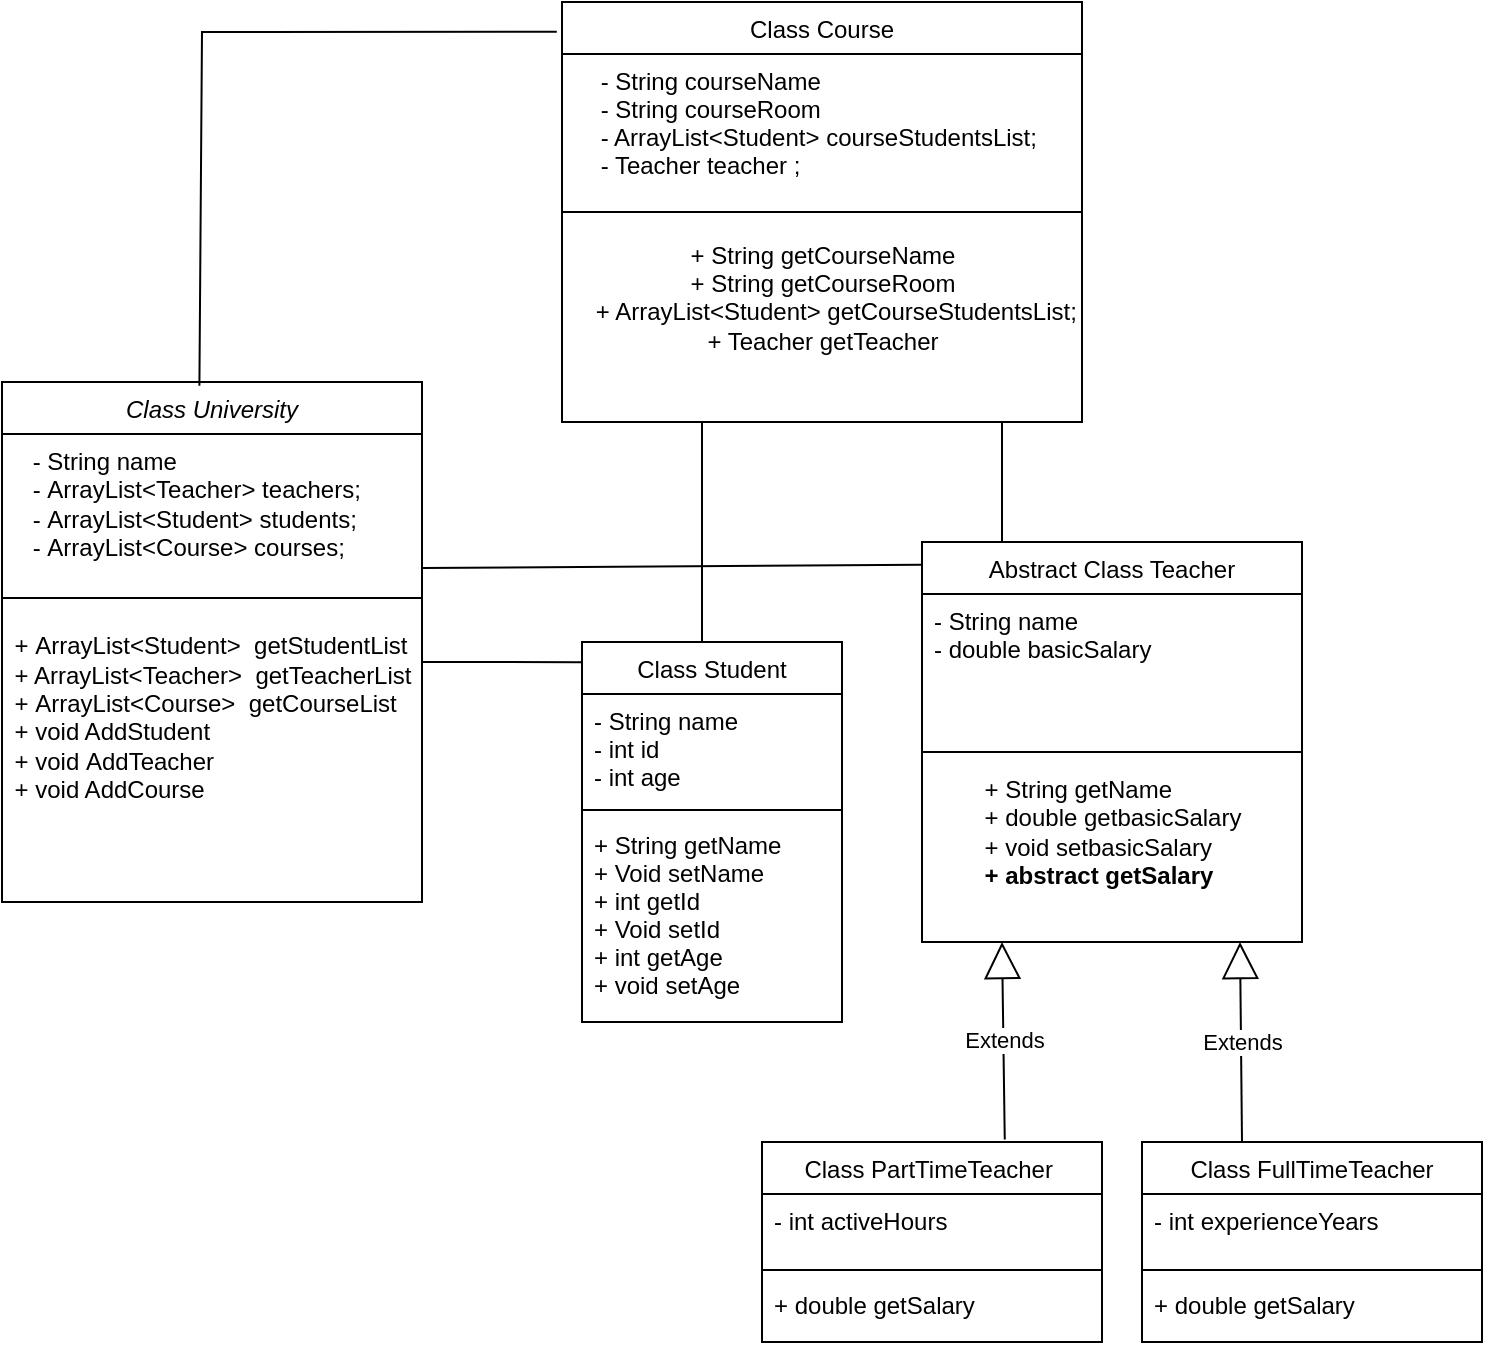 <mxfile version="20.5.1" type="device"><diagram id="C5RBs43oDa-KdzZeNtuy" name="Page-1"><mxGraphModel dx="2036" dy="1840" grid="1" gridSize="10" guides="1" tooltips="1" connect="1" arrows="1" fold="1" page="1" pageScale="1" pageWidth="827" pageHeight="1169" math="0" shadow="0"><root><mxCell id="WIyWlLk6GJQsqaUBKTNV-0"/><mxCell id="WIyWlLk6GJQsqaUBKTNV-1" parent="WIyWlLk6GJQsqaUBKTNV-0"/><mxCell id="zkfFHV4jXpPFQw0GAbJ--6" value="Class Student" style="swimlane;fontStyle=0;align=center;verticalAlign=top;childLayout=stackLayout;horizontal=1;startSize=26;horizontalStack=0;resizeParent=1;resizeLast=0;collapsible=1;marginBottom=0;rounded=0;shadow=0;strokeWidth=1;" parent="WIyWlLk6GJQsqaUBKTNV-1" vertex="1"><mxGeometry x="-330" y="40" width="130" height="190" as="geometry"><mxRectangle x="130" y="380" width="160" height="26" as="alternateBounds"/></mxGeometry></mxCell><mxCell id="zkfFHV4jXpPFQw0GAbJ--7" value="- String name&#10;- int id&#10;- int age" style="text;align=left;verticalAlign=top;spacingLeft=4;spacingRight=4;overflow=hidden;rotatable=0;points=[[0,0.5],[1,0.5]];portConstraint=eastwest;" parent="zkfFHV4jXpPFQw0GAbJ--6" vertex="1"><mxGeometry y="26" width="130" height="54" as="geometry"/></mxCell><mxCell id="zkfFHV4jXpPFQw0GAbJ--9" value="" style="line;html=1;strokeWidth=1;align=left;verticalAlign=middle;spacingTop=-1;spacingLeft=3;spacingRight=3;rotatable=0;labelPosition=right;points=[];portConstraint=eastwest;" parent="zkfFHV4jXpPFQw0GAbJ--6" vertex="1"><mxGeometry y="80" width="130" height="8" as="geometry"/></mxCell><mxCell id="zkfFHV4jXpPFQw0GAbJ--11" value="+ String getName&#10;+ Void setName&#10;+ int getId&#10;+ Void setId&#10;+ int getAge&#10;+ void setAge" style="text;align=left;verticalAlign=top;spacingLeft=4;spacingRight=4;overflow=hidden;rotatable=0;points=[[0,0.5],[1,0.5]];portConstraint=eastwest;" parent="zkfFHV4jXpPFQw0GAbJ--6" vertex="1"><mxGeometry y="88" width="130" height="92" as="geometry"/></mxCell><mxCell id="zkfFHV4jXpPFQw0GAbJ--13" value="Abstract Class Teacher" style="swimlane;fontStyle=0;align=center;verticalAlign=top;childLayout=stackLayout;horizontal=1;startSize=26;horizontalStack=0;resizeParent=1;resizeLast=0;collapsible=1;marginBottom=0;rounded=0;shadow=0;strokeWidth=1;" parent="WIyWlLk6GJQsqaUBKTNV-1" vertex="1"><mxGeometry x="-160" y="-10" width="190" height="200" as="geometry"><mxRectangle x="340" y="380" width="170" height="26" as="alternateBounds"/></mxGeometry></mxCell><mxCell id="zkfFHV4jXpPFQw0GAbJ--14" value="- String name&#10;- double basicSalary" style="text;align=left;verticalAlign=top;spacingLeft=4;spacingRight=4;overflow=hidden;rotatable=0;points=[[0,0.5],[1,0.5]];portConstraint=eastwest;" parent="zkfFHV4jXpPFQw0GAbJ--13" vertex="1"><mxGeometry y="26" width="190" height="74" as="geometry"/></mxCell><mxCell id="zkfFHV4jXpPFQw0GAbJ--15" value="" style="line;html=1;strokeWidth=1;align=left;verticalAlign=middle;spacingTop=-1;spacingLeft=3;spacingRight=3;rotatable=0;labelPosition=right;points=[];portConstraint=eastwest;" parent="zkfFHV4jXpPFQw0GAbJ--13" vertex="1"><mxGeometry y="100" width="190" height="10" as="geometry"/></mxCell><mxCell id="8v7bZR1-XAoLEPjVDw_G-2" value="&lt;div style=&quot;text-align: left;&quot;&gt;&lt;span style=&quot;background-color: initial;&quot;&gt;+ String getName&lt;/span&gt;&lt;/div&gt;&lt;span style=&quot;&quot;&gt;&lt;div style=&quot;text-align: left;&quot;&gt;&lt;span style=&quot;background-color: initial;&quot;&gt;+ double get&lt;/span&gt;&lt;span style=&quot;background-color: initial;&quot;&gt;basicSalary&lt;/span&gt;&lt;br&gt;&lt;/div&gt;&lt;/span&gt;&lt;span style=&quot;&quot;&gt;&lt;div style=&quot;text-align: left;&quot;&gt;&lt;span style=&quot;background-color: initial;&quot;&gt;+ void set&lt;/span&gt;&lt;span style=&quot;background-color: initial;&quot;&gt;basicSalary&lt;/span&gt;&lt;/div&gt;&lt;/span&gt;&lt;b&gt;&lt;div style=&quot;text-align: left;&quot;&gt;&lt;b style=&quot;background-color: initial;&quot;&gt;+ abstract getSalary&lt;/b&gt;&lt;/div&gt;&lt;/b&gt;" style="text;html=1;align=center;verticalAlign=middle;resizable=0;points=[];autosize=1;strokeColor=none;fillColor=none;" parent="zkfFHV4jXpPFQw0GAbJ--13" vertex="1"><mxGeometry y="110" width="190" height="70" as="geometry"/></mxCell><mxCell id="8v7bZR1-XAoLEPjVDw_G-18" value="Class PartTimeTeacher " style="swimlane;fontStyle=0;align=center;verticalAlign=top;childLayout=stackLayout;horizontal=1;startSize=26;horizontalStack=0;resizeParent=1;resizeLast=0;collapsible=1;marginBottom=0;rounded=0;shadow=0;strokeWidth=1;" parent="WIyWlLk6GJQsqaUBKTNV-1" vertex="1"><mxGeometry x="-240" y="290" width="170" height="100" as="geometry"><mxRectangle x="130" y="380" width="160" height="26" as="alternateBounds"/></mxGeometry></mxCell><mxCell id="8v7bZR1-XAoLEPjVDw_G-19" value="- int activeHours&#10;" style="text;align=left;verticalAlign=top;spacingLeft=4;spacingRight=4;overflow=hidden;rotatable=0;points=[[0,0.5],[1,0.5]];portConstraint=eastwest;" parent="8v7bZR1-XAoLEPjVDw_G-18" vertex="1"><mxGeometry y="26" width="170" height="34" as="geometry"/></mxCell><mxCell id="8v7bZR1-XAoLEPjVDw_G-20" value="" style="line;html=1;strokeWidth=1;align=left;verticalAlign=middle;spacingTop=-1;spacingLeft=3;spacingRight=3;rotatable=0;labelPosition=right;points=[];portConstraint=eastwest;" parent="8v7bZR1-XAoLEPjVDw_G-18" vertex="1"><mxGeometry y="60" width="170" height="8" as="geometry"/></mxCell><mxCell id="8v7bZR1-XAoLEPjVDw_G-21" value="+ double getSalary" style="text;align=left;verticalAlign=top;spacingLeft=4;spacingRight=4;overflow=hidden;rotatable=0;points=[[0,0.5],[1,0.5]];portConstraint=eastwest;" parent="8v7bZR1-XAoLEPjVDw_G-18" vertex="1"><mxGeometry y="68" width="170" height="32" as="geometry"/></mxCell><mxCell id="8v7bZR1-XAoLEPjVDw_G-22" value="Class FullTimeTeacher" style="swimlane;fontStyle=0;align=center;verticalAlign=middle;childLayout=stackLayout;horizontal=1;startSize=26;horizontalStack=0;resizeParent=1;resizeLast=0;collapsible=1;marginBottom=0;rounded=0;shadow=0;strokeWidth=1;" parent="WIyWlLk6GJQsqaUBKTNV-1" vertex="1"><mxGeometry x="-50" y="290" width="170" height="100" as="geometry"><mxRectangle x="130" y="380" width="160" height="26" as="alternateBounds"/></mxGeometry></mxCell><mxCell id="8v7bZR1-XAoLEPjVDw_G-23" value="- int experienceYears" style="text;align=left;verticalAlign=top;spacingLeft=4;spacingRight=4;overflow=hidden;rotatable=0;points=[[0,0.5],[1,0.5]];portConstraint=eastwest;" parent="8v7bZR1-XAoLEPjVDw_G-22" vertex="1"><mxGeometry y="26" width="170" height="34" as="geometry"/></mxCell><mxCell id="8v7bZR1-XAoLEPjVDw_G-24" value="" style="line;html=1;strokeWidth=1;align=left;verticalAlign=middle;spacingTop=-1;spacingLeft=3;spacingRight=3;rotatable=0;labelPosition=right;points=[];portConstraint=eastwest;" parent="8v7bZR1-XAoLEPjVDw_G-22" vertex="1"><mxGeometry y="60" width="170" height="8" as="geometry"/></mxCell><mxCell id="8v7bZR1-XAoLEPjVDw_G-25" value="+ double getSalary" style="text;align=left;verticalAlign=top;spacingLeft=4;spacingRight=4;overflow=hidden;rotatable=0;points=[[0,0.5],[1,0.5]];portConstraint=eastwest;" parent="8v7bZR1-XAoLEPjVDw_G-22" vertex="1"><mxGeometry y="68" width="170" height="32" as="geometry"/></mxCell><mxCell id="8v7bZR1-XAoLEPjVDw_G-55" value="Class University" style="swimlane;fontStyle=2;align=center;verticalAlign=top;childLayout=stackLayout;horizontal=1;startSize=26;horizontalStack=0;resizeParent=1;resizeLast=0;collapsible=1;marginBottom=0;rounded=0;shadow=0;strokeWidth=1;" parent="WIyWlLk6GJQsqaUBKTNV-1" vertex="1"><mxGeometry x="-620" y="-90" width="210" height="260" as="geometry"><mxRectangle x="230" y="140" width="160" height="26" as="alternateBounds"/></mxGeometry></mxCell><mxCell id="75K0jDzuDMa2tqzeOkuX-0" value="&lt;span style=&quot;&quot;&gt;&amp;nbsp; &amp;nbsp; - String name&lt;/span&gt;&lt;br style=&quot;padding: 0px; margin: 0px;&quot;&gt;&lt;span style=&quot;&quot;&gt;&amp;nbsp; &amp;nbsp; -&amp;nbsp;&lt;/span&gt;ArrayList&amp;lt;Teacher&amp;gt; teachers;&lt;br style=&quot;padding: 0px; margin: 0px;&quot;&gt;&lt;span style=&quot;&quot;&gt;&amp;nbsp; &amp;nbsp; -&amp;nbsp;&lt;/span&gt;ArrayList&amp;lt;Student&amp;gt; students;&lt;br style=&quot;padding: 0px; margin: 0px;&quot;&gt;&lt;span style=&quot;&quot;&gt;&amp;nbsp; &amp;nbsp; -&amp;nbsp;&lt;/span&gt;ArrayList&amp;lt;Course&amp;gt; courses;" style="text;html=1;align=left;verticalAlign=middle;resizable=0;points=[];autosize=1;strokeColor=none;fillColor=none;" parent="8v7bZR1-XAoLEPjVDw_G-55" vertex="1"><mxGeometry y="26" width="210" height="70" as="geometry"/></mxCell><mxCell id="8v7bZR1-XAoLEPjVDw_G-57" value="" style="line;html=1;strokeWidth=1;align=left;verticalAlign=middle;spacingTop=-1;spacingLeft=3;spacingRight=3;rotatable=0;labelPosition=right;points=[];portConstraint=eastwest;" parent="8v7bZR1-XAoLEPjVDw_G-55" vertex="1"><mxGeometry y="96" width="210" height="24" as="geometry"/></mxCell><mxCell id="8v7bZR1-XAoLEPjVDw_G-72" value="&lt;div style=&quot;text-align: left;&quot;&gt;&lt;span style=&quot;background-color: initial;&quot;&gt;+&amp;nbsp;&lt;/span&gt;ArrayList&amp;lt;Student&amp;gt;&amp;nbsp;&amp;nbsp;&lt;span style=&quot;background-color: initial;&quot;&gt;getStudentList&lt;/span&gt;&lt;/div&gt;&lt;span style=&quot;&quot;&gt;&lt;div style=&quot;text-align: left;&quot;&gt;+ ArrayList&amp;lt;Teacher&amp;gt;&amp;nbsp;&amp;nbsp;&lt;span style=&quot;background-color: initial;&quot;&gt;getTeacherList&lt;/span&gt;&lt;/div&gt;&lt;/span&gt;&lt;span style=&quot;&quot;&gt;&lt;div style=&quot;text-align: left;&quot;&gt;&lt;span style=&quot;background-color: initial;&quot;&gt;+&amp;nbsp;&lt;/span&gt;ArrayList&amp;lt;Course&amp;gt;&amp;nbsp;&amp;nbsp;&lt;span style=&quot;background-color: initial;&quot;&gt;getCourse&lt;/span&gt;&lt;span style=&quot;background-color: initial;&quot;&gt;List&lt;/span&gt;&lt;/div&gt;&lt;/span&gt;&lt;span style=&quot;&quot;&gt;&lt;div style=&quot;text-align: left;&quot;&gt;&lt;span style=&quot;background-color: initial;&quot;&gt;+ void AddStudent&lt;/span&gt;&lt;/div&gt;&lt;/span&gt;&lt;span style=&quot;&quot;&gt;&lt;div style=&quot;text-align: left;&quot;&gt;&lt;span style=&quot;background-color: initial;&quot;&gt;+ void&amp;nbsp;&lt;/span&gt;&lt;span style=&quot;background-color: initial;&quot;&gt;AddTeacher&lt;/span&gt;&lt;/div&gt;&lt;/span&gt;&lt;span style=&quot;&quot;&gt;&lt;div style=&quot;text-align: left;&quot;&gt;&lt;span style=&quot;background-color: initial;&quot;&gt;+ void Add&lt;/span&gt;&lt;span style=&quot;background-color: initial;&quot;&gt;Course&lt;/span&gt;&lt;/div&gt;&lt;/span&gt;&lt;span style=&quot;&quot;&gt;&lt;div style=&quot;text-align: left;&quot;&gt;&lt;br&gt;&lt;/div&gt;&lt;/span&gt;" style="text;html=1;align=center;verticalAlign=middle;resizable=0;points=[];autosize=1;strokeColor=none;fillColor=none;" parent="8v7bZR1-XAoLEPjVDw_G-55" vertex="1"><mxGeometry y="120" width="210" height="110" as="geometry"/></mxCell><mxCell id="8v7bZR1-XAoLEPjVDw_G-60" value="Class Course" style="swimlane;fontStyle=0;align=center;verticalAlign=top;childLayout=stackLayout;horizontal=1;startSize=26;horizontalStack=0;resizeParent=1;resizeLast=0;collapsible=1;marginBottom=0;rounded=0;shadow=0;strokeWidth=1;" parent="WIyWlLk6GJQsqaUBKTNV-1" vertex="1"><mxGeometry x="-340" y="-280" width="260" height="210" as="geometry"><mxRectangle x="340" y="380" width="170" height="26" as="alternateBounds"/></mxGeometry></mxCell><mxCell id="8v7bZR1-XAoLEPjVDw_G-61" value="    - String courseName&#10;    - String courseRoom&#10;    - ArrayList&lt;Student&gt; courseStudentsList;&#10;    - Teacher teacher ;" style="text;align=left;verticalAlign=top;spacingLeft=4;spacingRight=4;overflow=hidden;rotatable=0;points=[[0,0.5],[1,0.5]];portConstraint=eastwest;" parent="8v7bZR1-XAoLEPjVDw_G-60" vertex="1"><mxGeometry y="26" width="260" height="74" as="geometry"/></mxCell><mxCell id="8v7bZR1-XAoLEPjVDw_G-62" value="" style="line;html=1;strokeWidth=1;align=left;verticalAlign=middle;spacingTop=-1;spacingLeft=3;spacingRight=3;rotatable=0;labelPosition=right;points=[];portConstraint=eastwest;" parent="8v7bZR1-XAoLEPjVDw_G-60" vertex="1"><mxGeometry y="100" width="260" height="10" as="geometry"/></mxCell><mxCell id="8v7bZR1-XAoLEPjVDw_G-65" value="&lt;div style=&quot;&quot;&gt;&lt;span style=&quot;background-color: initial;&quot;&gt;+ String getC&lt;/span&gt;ourse&lt;span style=&quot;background-color: initial;&quot;&gt;Name&lt;/span&gt;&lt;/div&gt;&lt;span style=&quot;background-color: initial;&quot;&gt;+ String getC&lt;/span&gt;&lt;span style=&quot;text-align: left;&quot;&gt;ourseRoom&lt;/span&gt;&lt;span style=&quot;background-color: initial;&quot;&gt;&lt;br&gt;&lt;/span&gt;&lt;span style=&quot;text-align: left;&quot;&gt;&amp;nbsp; &amp;nbsp; + ArrayList&amp;lt;Student&amp;gt; getCourseStudentsList;&lt;/span&gt;&lt;br style=&quot;padding: 0px; margin: 0px; text-align: left;&quot;&gt;&lt;span style=&quot;&quot;&gt;&lt;div style=&quot;&quot;&gt;&lt;span style=&quot;background-color: initial;&quot;&gt;+ Teacher getTeacher&lt;/span&gt;&lt;span style=&quot;background-color: initial;&quot;&gt;&lt;br&gt;&lt;/span&gt;&lt;div&gt;&lt;br&gt;&lt;/div&gt;&lt;/div&gt;&lt;/span&gt;" style="text;html=1;align=center;verticalAlign=middle;resizable=0;points=[];autosize=1;strokeColor=none;fillColor=none;" parent="8v7bZR1-XAoLEPjVDw_G-60" vertex="1"><mxGeometry y="110" width="260" height="90" as="geometry"/></mxCell><mxCell id="XEWYSIg6GtXNkax1cbJf-5" value="" style="endArrow=none;html=1;rounded=0;entryX=-0.002;entryY=0.057;entryDx=0;entryDy=0;entryPerimeter=0;" edge="1" parent="WIyWlLk6GJQsqaUBKTNV-1" target="zkfFHV4jXpPFQw0GAbJ--13"><mxGeometry width="50" height="50" relative="1" as="geometry"><mxPoint x="-410" y="3" as="sourcePoint"/><mxPoint x="-190" y="20" as="targetPoint"/></mxGeometry></mxCell><mxCell id="XEWYSIg6GtXNkax1cbJf-7" value="" style="endArrow=none;html=1;rounded=0;entryX=0;entryY=0.053;entryDx=0;entryDy=0;entryPerimeter=0;exitX=1;exitY=0.182;exitDx=0;exitDy=0;exitPerimeter=0;" edge="1" parent="WIyWlLk6GJQsqaUBKTNV-1" source="8v7bZR1-XAoLEPjVDw_G-72" target="zkfFHV4jXpPFQw0GAbJ--6"><mxGeometry width="50" height="50" relative="1" as="geometry"><mxPoint x="-400" y="50" as="sourcePoint"/><mxPoint x="-360" y="45" as="targetPoint"/></mxGeometry></mxCell><mxCell id="XEWYSIg6GtXNkax1cbJf-8" value="" style="endArrow=none;html=1;rounded=0;" edge="1" parent="WIyWlLk6GJQsqaUBKTNV-1"><mxGeometry width="50" height="50" relative="1" as="geometry"><mxPoint x="-270" y="40" as="sourcePoint"/><mxPoint x="-270" y="-70" as="targetPoint"/></mxGeometry></mxCell><mxCell id="XEWYSIg6GtXNkax1cbJf-9" value="" style="endArrow=none;html=1;rounded=0;" edge="1" parent="WIyWlLk6GJQsqaUBKTNV-1"><mxGeometry width="50" height="50" relative="1" as="geometry"><mxPoint x="-120" y="-10" as="sourcePoint"/><mxPoint x="-120" y="-70" as="targetPoint"/></mxGeometry></mxCell><mxCell id="XEWYSIg6GtXNkax1cbJf-11" value="Extends" style="endArrow=block;endSize=16;endFill=0;html=1;rounded=0;exitX=0.714;exitY=-0.012;exitDx=0;exitDy=0;exitPerimeter=0;" edge="1" parent="WIyWlLk6GJQsqaUBKTNV-1" source="8v7bZR1-XAoLEPjVDw_G-18"><mxGeometry width="160" relative="1" as="geometry"><mxPoint x="-120" y="260" as="sourcePoint"/><mxPoint x="-120" y="190" as="targetPoint"/></mxGeometry></mxCell><mxCell id="XEWYSIg6GtXNkax1cbJf-13" value="" style="endArrow=none;html=1;rounded=0;exitX=0.47;exitY=0.007;exitDx=0;exitDy=0;exitPerimeter=0;entryX=-0.01;entryY=0.071;entryDx=0;entryDy=0;entryPerimeter=0;" edge="1" parent="WIyWlLk6GJQsqaUBKTNV-1" source="8v7bZR1-XAoLEPjVDw_G-55" target="8v7bZR1-XAoLEPjVDw_G-60"><mxGeometry width="50" height="50" relative="1" as="geometry"><mxPoint x="-520" y="-100" as="sourcePoint"/><mxPoint x="-350" y="-200" as="targetPoint"/><Array as="points"><mxPoint x="-520" y="-265"/></Array></mxGeometry></mxCell><mxCell id="XEWYSIg6GtXNkax1cbJf-14" value="Extends" style="endArrow=block;endSize=16;endFill=0;html=1;rounded=0;" edge="1" parent="WIyWlLk6GJQsqaUBKTNV-1"><mxGeometry width="160" relative="1" as="geometry"><mxPoint y="290" as="sourcePoint"/><mxPoint x="-1" y="190" as="targetPoint"/></mxGeometry></mxCell></root></mxGraphModel></diagram></mxfile>